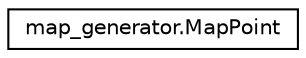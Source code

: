 digraph "Graphical Class Hierarchy"
{
  edge [fontname="Helvetica",fontsize="10",labelfontname="Helvetica",labelfontsize="10"];
  node [fontname="Helvetica",fontsize="10",shape=record];
  rankdir="LR";
  Node1 [label="map_generator.MapPoint",height=0.2,width=0.4,color="black", fillcolor="white", style="filled",URL="$classmap__generator_1_1MapPoint.html"];
}
